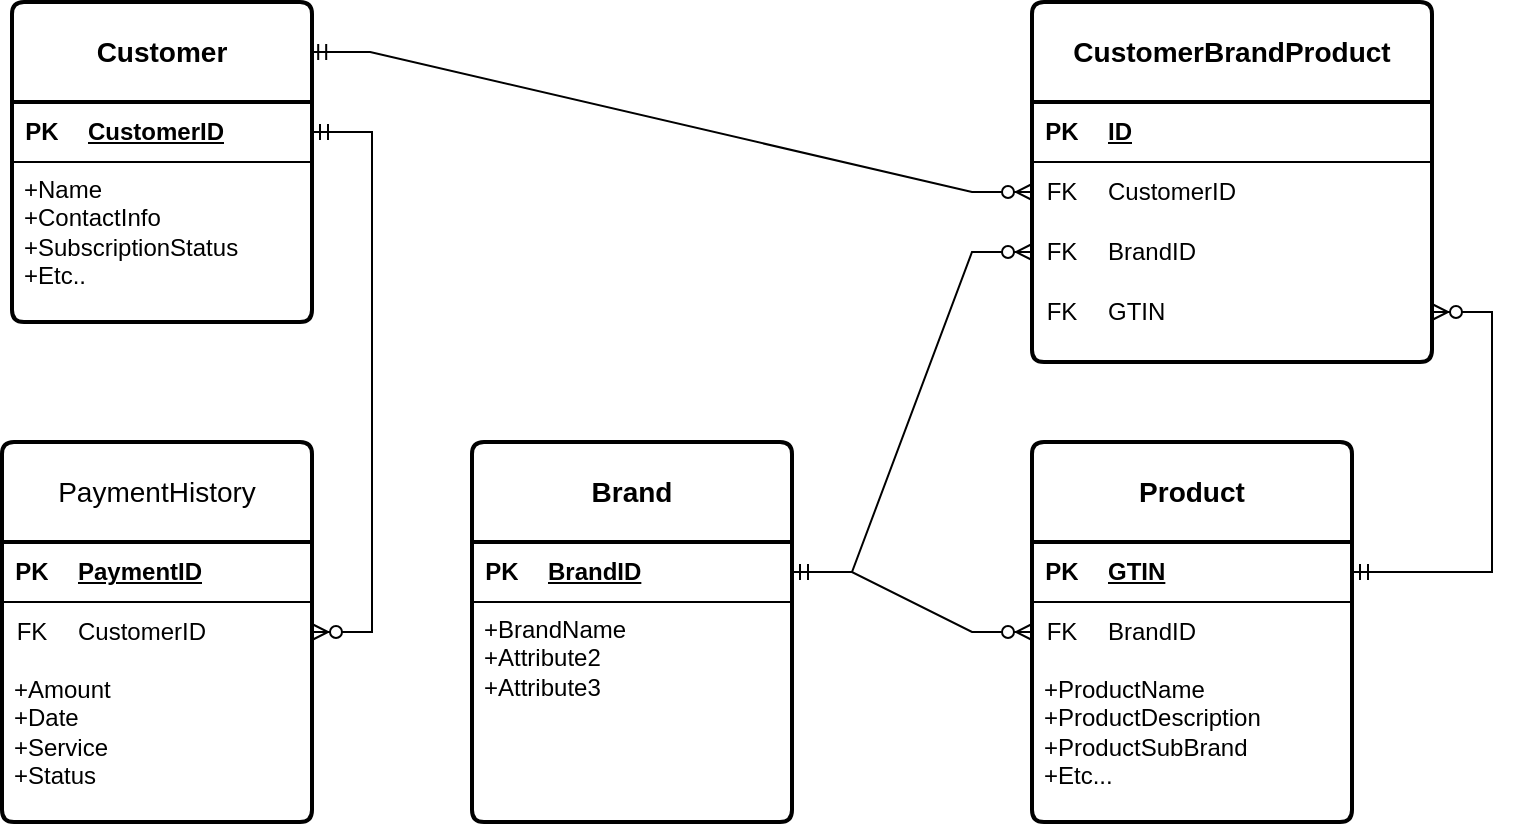 <mxfile version="24.7.6">
  <diagram name="Page-1" id="zk1-2fxGlue3cjHCJhFk">
    <mxGraphModel dx="1434" dy="774" grid="1" gridSize="10" guides="1" tooltips="1" connect="1" arrows="1" fold="1" page="1" pageScale="1" pageWidth="850" pageHeight="1100" math="0" shadow="0">
      <root>
        <mxCell id="0" />
        <mxCell id="1" parent="0" />
        <mxCell id="GhT_mynWKN3yrND8sExc-1" value="&lt;strong&gt;Customer&lt;/strong&gt;" style="swimlane;childLayout=stackLayout;horizontal=1;startSize=50;horizontalStack=0;rounded=1;fontSize=14;fontStyle=0;strokeWidth=2;resizeParent=0;resizeLast=1;shadow=0;dashed=0;align=center;arcSize=4;whiteSpace=wrap;html=1;" parent="1" vertex="1">
          <mxGeometry x="50" y="20" width="150" height="160" as="geometry" />
        </mxCell>
        <mxCell id="p2l6g1Xjd5yPktj_MJ-3-1" value="" style="shape=table;startSize=0;container=1;collapsible=1;childLayout=tableLayout;fixedRows=1;rowLines=0;fontStyle=0;align=center;resizeLast=1;strokeColor=none;fillColor=none;collapsible=0;" vertex="1" parent="GhT_mynWKN3yrND8sExc-1">
          <mxGeometry y="50" width="150" height="30" as="geometry" />
        </mxCell>
        <mxCell id="p2l6g1Xjd5yPktj_MJ-3-2" value="" style="shape=tableRow;horizontal=0;startSize=0;swimlaneHead=0;swimlaneBody=0;fillColor=none;collapsible=0;dropTarget=0;points=[[0,0.5],[1,0.5]];portConstraint=eastwest;top=0;left=0;right=0;bottom=1;" vertex="1" parent="p2l6g1Xjd5yPktj_MJ-3-1">
          <mxGeometry width="150" height="30" as="geometry" />
        </mxCell>
        <mxCell id="p2l6g1Xjd5yPktj_MJ-3-3" value="PK" style="shape=partialRectangle;connectable=0;fillColor=none;top=0;left=0;bottom=0;right=0;fontStyle=1;overflow=hidden;whiteSpace=wrap;html=1;" vertex="1" parent="p2l6g1Xjd5yPktj_MJ-3-2">
          <mxGeometry width="30" height="30" as="geometry">
            <mxRectangle width="30" height="30" as="alternateBounds" />
          </mxGeometry>
        </mxCell>
        <mxCell id="p2l6g1Xjd5yPktj_MJ-3-4" value="CustomerID" style="shape=partialRectangle;connectable=0;fillColor=none;top=0;left=0;bottom=0;right=0;align=left;spacingLeft=6;fontStyle=5;overflow=hidden;whiteSpace=wrap;html=1;" vertex="1" parent="p2l6g1Xjd5yPktj_MJ-3-2">
          <mxGeometry x="30" width="120" height="30" as="geometry">
            <mxRectangle width="120" height="30" as="alternateBounds" />
          </mxGeometry>
        </mxCell>
        <mxCell id="GhT_mynWKN3yrND8sExc-2" value="+Name&lt;br&gt;+ContactInfo&lt;br&gt;&lt;div&gt;+SubscriptionStatus&lt;/div&gt;&lt;div&gt;+Etc..&lt;br&gt;&lt;/div&gt;" style="align=left;strokeColor=none;fillColor=none;spacingLeft=4;fontSize=12;verticalAlign=top;resizable=0;rotatable=0;part=1;html=1;" parent="GhT_mynWKN3yrND8sExc-1" vertex="1">
          <mxGeometry y="80" width="150" height="80" as="geometry" />
        </mxCell>
        <mxCell id="GhT_mynWKN3yrND8sExc-3" value="&lt;div&gt;PaymentHistory&lt;/div&gt;" style="swimlane;childLayout=stackLayout;horizontal=1;startSize=50;horizontalStack=0;rounded=1;fontSize=14;fontStyle=0;strokeWidth=2;resizeParent=0;resizeLast=1;shadow=0;dashed=0;align=center;arcSize=4;whiteSpace=wrap;html=1;" parent="1" vertex="1">
          <mxGeometry x="45" y="240" width="155" height="190" as="geometry" />
        </mxCell>
        <mxCell id="p2l6g1Xjd5yPktj_MJ-3-5" value="" style="shape=table;startSize=0;container=1;collapsible=1;childLayout=tableLayout;fixedRows=1;rowLines=0;fontStyle=0;align=center;resizeLast=1;strokeColor=none;fillColor=none;collapsible=0;" vertex="1" parent="GhT_mynWKN3yrND8sExc-3">
          <mxGeometry y="50" width="155" height="60" as="geometry" />
        </mxCell>
        <mxCell id="p2l6g1Xjd5yPktj_MJ-3-6" value="" style="shape=tableRow;horizontal=0;startSize=0;swimlaneHead=0;swimlaneBody=0;fillColor=none;collapsible=0;dropTarget=0;points=[[0,0.5],[1,0.5]];portConstraint=eastwest;top=0;left=0;right=0;bottom=1;" vertex="1" parent="p2l6g1Xjd5yPktj_MJ-3-5">
          <mxGeometry width="155" height="30" as="geometry" />
        </mxCell>
        <mxCell id="p2l6g1Xjd5yPktj_MJ-3-7" value="PK" style="shape=partialRectangle;connectable=0;fillColor=none;top=0;left=0;bottom=0;right=0;fontStyle=1;overflow=hidden;whiteSpace=wrap;html=1;" vertex="1" parent="p2l6g1Xjd5yPktj_MJ-3-6">
          <mxGeometry width="30" height="30" as="geometry">
            <mxRectangle width="30" height="30" as="alternateBounds" />
          </mxGeometry>
        </mxCell>
        <mxCell id="p2l6g1Xjd5yPktj_MJ-3-8" value="PaymentID" style="shape=partialRectangle;connectable=0;fillColor=none;top=0;left=0;bottom=0;right=0;align=left;spacingLeft=6;fontStyle=5;overflow=hidden;whiteSpace=wrap;html=1;" vertex="1" parent="p2l6g1Xjd5yPktj_MJ-3-6">
          <mxGeometry x="30" width="125" height="30" as="geometry">
            <mxRectangle width="125" height="30" as="alternateBounds" />
          </mxGeometry>
        </mxCell>
        <mxCell id="p2l6g1Xjd5yPktj_MJ-3-9" value="" style="shape=tableRow;horizontal=0;startSize=0;swimlaneHead=0;swimlaneBody=0;fillColor=none;collapsible=0;dropTarget=0;points=[[0,0.5],[1,0.5]];portConstraint=eastwest;top=0;left=0;right=0;bottom=0;" vertex="1" parent="p2l6g1Xjd5yPktj_MJ-3-5">
          <mxGeometry y="30" width="155" height="30" as="geometry" />
        </mxCell>
        <mxCell id="p2l6g1Xjd5yPktj_MJ-3-10" value="FK" style="shape=partialRectangle;connectable=0;fillColor=none;top=0;left=0;bottom=0;right=0;fontStyle=0;overflow=hidden;whiteSpace=wrap;html=1;" vertex="1" parent="p2l6g1Xjd5yPktj_MJ-3-9">
          <mxGeometry width="30" height="30" as="geometry">
            <mxRectangle width="30" height="30" as="alternateBounds" />
          </mxGeometry>
        </mxCell>
        <mxCell id="p2l6g1Xjd5yPktj_MJ-3-11" value="CustomerID" style="shape=partialRectangle;connectable=0;fillColor=none;top=0;left=0;bottom=0;right=0;align=left;spacingLeft=6;fontStyle=0;overflow=hidden;whiteSpace=wrap;html=1;" vertex="1" parent="p2l6g1Xjd5yPktj_MJ-3-9">
          <mxGeometry x="30" width="125" height="30" as="geometry">
            <mxRectangle width="125" height="30" as="alternateBounds" />
          </mxGeometry>
        </mxCell>
        <mxCell id="GhT_mynWKN3yrND8sExc-4" value="+Amount&lt;br&gt;&lt;div&gt;+Date&lt;/div&gt;&lt;div&gt;+Service&lt;br&gt;&lt;/div&gt;+Status" style="align=left;strokeColor=none;fillColor=none;spacingLeft=4;fontSize=12;verticalAlign=top;resizable=0;rotatable=0;part=1;html=1;" parent="GhT_mynWKN3yrND8sExc-3" vertex="1">
          <mxGeometry y="110" width="155" height="80" as="geometry" />
        </mxCell>
        <mxCell id="GhT_mynWKN3yrND8sExc-5" value="&lt;strong&gt;Product&lt;/strong&gt;" style="swimlane;childLayout=stackLayout;horizontal=1;startSize=50;horizontalStack=0;rounded=1;fontSize=14;fontStyle=0;strokeWidth=2;resizeParent=0;resizeLast=1;shadow=0;dashed=0;align=center;arcSize=4;whiteSpace=wrap;html=1;" parent="1" vertex="1">
          <mxGeometry x="560" y="240" width="160" height="190" as="geometry" />
        </mxCell>
        <mxCell id="p2l6g1Xjd5yPktj_MJ-3-19" value="" style="shape=table;startSize=0;container=1;collapsible=1;childLayout=tableLayout;fixedRows=1;rowLines=0;fontStyle=0;align=center;resizeLast=1;strokeColor=none;fillColor=none;collapsible=0;" vertex="1" parent="GhT_mynWKN3yrND8sExc-5">
          <mxGeometry y="50" width="160" height="60" as="geometry" />
        </mxCell>
        <mxCell id="p2l6g1Xjd5yPktj_MJ-3-20" value="" style="shape=tableRow;horizontal=0;startSize=0;swimlaneHead=0;swimlaneBody=0;fillColor=none;collapsible=0;dropTarget=0;points=[[0,0.5],[1,0.5]];portConstraint=eastwest;top=0;left=0;right=0;bottom=1;" vertex="1" parent="p2l6g1Xjd5yPktj_MJ-3-19">
          <mxGeometry width="160" height="30" as="geometry" />
        </mxCell>
        <mxCell id="p2l6g1Xjd5yPktj_MJ-3-21" value="PK" style="shape=partialRectangle;connectable=0;fillColor=none;top=0;left=0;bottom=0;right=0;fontStyle=1;overflow=hidden;whiteSpace=wrap;html=1;" vertex="1" parent="p2l6g1Xjd5yPktj_MJ-3-20">
          <mxGeometry width="30" height="30" as="geometry">
            <mxRectangle width="30" height="30" as="alternateBounds" />
          </mxGeometry>
        </mxCell>
        <mxCell id="p2l6g1Xjd5yPktj_MJ-3-22" value="GTIN" style="shape=partialRectangle;connectable=0;fillColor=none;top=0;left=0;bottom=0;right=0;align=left;spacingLeft=6;fontStyle=5;overflow=hidden;whiteSpace=wrap;html=1;" vertex="1" parent="p2l6g1Xjd5yPktj_MJ-3-20">
          <mxGeometry x="30" width="130" height="30" as="geometry">
            <mxRectangle width="130" height="30" as="alternateBounds" />
          </mxGeometry>
        </mxCell>
        <mxCell id="p2l6g1Xjd5yPktj_MJ-3-24" value="" style="shape=tableRow;horizontal=0;startSize=0;swimlaneHead=0;swimlaneBody=0;fillColor=none;collapsible=0;dropTarget=0;points=[[0,0.5],[1,0.5]];portConstraint=eastwest;top=0;left=0;right=0;bottom=0;" vertex="1" parent="p2l6g1Xjd5yPktj_MJ-3-19">
          <mxGeometry y="30" width="160" height="30" as="geometry" />
        </mxCell>
        <mxCell id="p2l6g1Xjd5yPktj_MJ-3-25" value="FK" style="shape=partialRectangle;connectable=0;fillColor=none;top=0;left=0;bottom=0;right=0;fontStyle=0;overflow=hidden;whiteSpace=wrap;html=1;" vertex="1" parent="p2l6g1Xjd5yPktj_MJ-3-24">
          <mxGeometry width="30" height="30" as="geometry">
            <mxRectangle width="30" height="30" as="alternateBounds" />
          </mxGeometry>
        </mxCell>
        <mxCell id="p2l6g1Xjd5yPktj_MJ-3-26" value="BrandID " style="shape=partialRectangle;connectable=0;fillColor=none;top=0;left=0;bottom=0;right=0;align=left;spacingLeft=6;fontStyle=0;overflow=hidden;whiteSpace=wrap;html=1;" vertex="1" parent="p2l6g1Xjd5yPktj_MJ-3-24">
          <mxGeometry x="30" width="130" height="30" as="geometry">
            <mxRectangle width="130" height="30" as="alternateBounds" />
          </mxGeometry>
        </mxCell>
        <mxCell id="GhT_mynWKN3yrND8sExc-6" value="+ProductName&lt;br&gt;+ProductDescription&lt;br&gt;&lt;div&gt;+ProductSubBrand&lt;/div&gt;&lt;div&gt;+Etc...&lt;br&gt;&lt;/div&gt;" style="align=left;strokeColor=none;fillColor=none;spacingLeft=4;fontSize=12;verticalAlign=top;resizable=0;rotatable=0;part=1;html=1;" parent="GhT_mynWKN3yrND8sExc-5" vertex="1">
          <mxGeometry y="110" width="160" height="80" as="geometry" />
        </mxCell>
        <mxCell id="GhT_mynWKN3yrND8sExc-7" value="&lt;strong&gt;CustomerBrandProduct&lt;/strong&gt;" style="swimlane;childLayout=stackLayout;horizontal=1;startSize=50;horizontalStack=0;rounded=1;fontSize=14;fontStyle=0;strokeWidth=2;resizeParent=0;resizeLast=1;shadow=0;dashed=0;align=center;arcSize=4;whiteSpace=wrap;html=1;" parent="1" vertex="1">
          <mxGeometry x="560" y="20" width="200" height="180" as="geometry" />
        </mxCell>
        <mxCell id="p2l6g1Xjd5yPktj_MJ-3-29" value="" style="shape=table;startSize=0;container=1;collapsible=1;childLayout=tableLayout;fixedRows=1;rowLines=0;fontStyle=0;align=center;resizeLast=1;strokeColor=none;fillColor=none;collapsible=0;" vertex="1" parent="GhT_mynWKN3yrND8sExc-7">
          <mxGeometry y="50" width="200" height="30" as="geometry" />
        </mxCell>
        <mxCell id="p2l6g1Xjd5yPktj_MJ-3-30" value="" style="shape=tableRow;horizontal=0;startSize=0;swimlaneHead=0;swimlaneBody=0;fillColor=none;collapsible=0;dropTarget=0;points=[[0,0.5],[1,0.5]];portConstraint=eastwest;top=0;left=0;right=0;bottom=1;" vertex="1" parent="p2l6g1Xjd5yPktj_MJ-3-29">
          <mxGeometry width="200" height="30" as="geometry" />
        </mxCell>
        <mxCell id="p2l6g1Xjd5yPktj_MJ-3-31" value="PK" style="shape=partialRectangle;connectable=0;fillColor=none;top=0;left=0;bottom=0;right=0;fontStyle=1;overflow=hidden;whiteSpace=wrap;html=1;" vertex="1" parent="p2l6g1Xjd5yPktj_MJ-3-30">
          <mxGeometry width="30" height="30" as="geometry">
            <mxRectangle width="30" height="30" as="alternateBounds" />
          </mxGeometry>
        </mxCell>
        <mxCell id="p2l6g1Xjd5yPktj_MJ-3-32" value="ID" style="shape=partialRectangle;connectable=0;fillColor=none;top=0;left=0;bottom=0;right=0;align=left;spacingLeft=6;fontStyle=5;overflow=hidden;whiteSpace=wrap;html=1;" vertex="1" parent="p2l6g1Xjd5yPktj_MJ-3-30">
          <mxGeometry x="30" width="170" height="30" as="geometry">
            <mxRectangle width="170" height="30" as="alternateBounds" />
          </mxGeometry>
        </mxCell>
        <mxCell id="p2l6g1Xjd5yPktj_MJ-3-33" value="" style="shape=table;startSize=0;container=1;collapsible=1;childLayout=tableLayout;fixedRows=1;rowLines=0;fontStyle=0;align=center;resizeLast=1;strokeColor=none;fillColor=none;collapsible=0;" vertex="1" parent="GhT_mynWKN3yrND8sExc-7">
          <mxGeometry y="80" width="200" height="30" as="geometry" />
        </mxCell>
        <mxCell id="p2l6g1Xjd5yPktj_MJ-3-34" value="" style="shape=tableRow;horizontal=0;startSize=0;swimlaneHead=0;swimlaneBody=0;fillColor=none;collapsible=0;dropTarget=0;points=[[0,0.5],[1,0.5]];portConstraint=eastwest;top=0;left=0;right=0;bottom=0;" vertex="1" parent="p2l6g1Xjd5yPktj_MJ-3-33">
          <mxGeometry width="200" height="30" as="geometry" />
        </mxCell>
        <mxCell id="p2l6g1Xjd5yPktj_MJ-3-35" value="FK" style="shape=partialRectangle;connectable=0;fillColor=none;top=0;left=0;bottom=0;right=0;fontStyle=0;overflow=hidden;whiteSpace=wrap;html=1;" vertex="1" parent="p2l6g1Xjd5yPktj_MJ-3-34">
          <mxGeometry width="30" height="30" as="geometry">
            <mxRectangle width="30" height="30" as="alternateBounds" />
          </mxGeometry>
        </mxCell>
        <mxCell id="p2l6g1Xjd5yPktj_MJ-3-36" value="CustomerID " style="shape=partialRectangle;connectable=0;fillColor=none;top=0;left=0;bottom=0;right=0;align=left;spacingLeft=6;fontStyle=0;overflow=hidden;whiteSpace=wrap;html=1;" vertex="1" parent="p2l6g1Xjd5yPktj_MJ-3-34">
          <mxGeometry x="30" width="170" height="30" as="geometry">
            <mxRectangle width="170" height="30" as="alternateBounds" />
          </mxGeometry>
        </mxCell>
        <mxCell id="p2l6g1Xjd5yPktj_MJ-3-37" value="" style="shape=table;startSize=0;container=1;collapsible=1;childLayout=tableLayout;fixedRows=1;rowLines=0;fontStyle=0;align=center;resizeLast=1;strokeColor=none;fillColor=none;collapsible=0;" vertex="1" parent="GhT_mynWKN3yrND8sExc-7">
          <mxGeometry y="110" width="200" height="30" as="geometry" />
        </mxCell>
        <mxCell id="p2l6g1Xjd5yPktj_MJ-3-38" value="" style="shape=tableRow;horizontal=0;startSize=0;swimlaneHead=0;swimlaneBody=0;fillColor=none;collapsible=0;dropTarget=0;points=[[0,0.5],[1,0.5]];portConstraint=eastwest;top=0;left=0;right=0;bottom=0;" vertex="1" parent="p2l6g1Xjd5yPktj_MJ-3-37">
          <mxGeometry width="200" height="30" as="geometry" />
        </mxCell>
        <mxCell id="p2l6g1Xjd5yPktj_MJ-3-39" value="FK" style="shape=partialRectangle;connectable=0;fillColor=none;top=0;left=0;bottom=0;right=0;fontStyle=0;overflow=hidden;whiteSpace=wrap;html=1;" vertex="1" parent="p2l6g1Xjd5yPktj_MJ-3-38">
          <mxGeometry width="30" height="30" as="geometry">
            <mxRectangle width="30" height="30" as="alternateBounds" />
          </mxGeometry>
        </mxCell>
        <mxCell id="p2l6g1Xjd5yPktj_MJ-3-40" value="BrandID" style="shape=partialRectangle;connectable=0;fillColor=none;top=0;left=0;bottom=0;right=0;align=left;spacingLeft=6;fontStyle=0;overflow=hidden;whiteSpace=wrap;html=1;" vertex="1" parent="p2l6g1Xjd5yPktj_MJ-3-38">
          <mxGeometry x="30" width="170" height="30" as="geometry">
            <mxRectangle width="170" height="30" as="alternateBounds" />
          </mxGeometry>
        </mxCell>
        <mxCell id="p2l6g1Xjd5yPktj_MJ-3-41" value="" style="shape=table;startSize=0;container=1;collapsible=1;childLayout=tableLayout;fixedRows=1;rowLines=0;fontStyle=0;align=center;resizeLast=1;strokeColor=none;fillColor=none;collapsible=0;" vertex="1" parent="GhT_mynWKN3yrND8sExc-7">
          <mxGeometry y="140" width="200" height="40" as="geometry" />
        </mxCell>
        <mxCell id="p2l6g1Xjd5yPktj_MJ-3-42" value="" style="shape=tableRow;horizontal=0;startSize=0;swimlaneHead=0;swimlaneBody=0;fillColor=none;collapsible=0;dropTarget=0;points=[[0,0.5],[1,0.5]];portConstraint=eastwest;top=0;left=0;right=0;bottom=0;" vertex="1" parent="p2l6g1Xjd5yPktj_MJ-3-41">
          <mxGeometry width="200" height="30" as="geometry" />
        </mxCell>
        <mxCell id="p2l6g1Xjd5yPktj_MJ-3-43" value="FK" style="shape=partialRectangle;connectable=0;fillColor=none;top=0;left=0;bottom=0;right=0;fontStyle=0;overflow=hidden;whiteSpace=wrap;html=1;" vertex="1" parent="p2l6g1Xjd5yPktj_MJ-3-42">
          <mxGeometry width="30" height="30" as="geometry">
            <mxRectangle width="30" height="30" as="alternateBounds" />
          </mxGeometry>
        </mxCell>
        <mxCell id="p2l6g1Xjd5yPktj_MJ-3-44" value="GTIN" style="shape=partialRectangle;connectable=0;fillColor=none;top=0;left=0;bottom=0;right=0;align=left;spacingLeft=6;fontStyle=0;overflow=hidden;whiteSpace=wrap;html=1;" vertex="1" parent="p2l6g1Xjd5yPktj_MJ-3-42">
          <mxGeometry x="30" width="170" height="30" as="geometry">
            <mxRectangle width="170" height="30" as="alternateBounds" />
          </mxGeometry>
        </mxCell>
        <mxCell id="GhT_mynWKN3yrND8sExc-9" value="&lt;strong&gt;Brand&lt;/strong&gt;" style="swimlane;childLayout=stackLayout;horizontal=1;startSize=50;horizontalStack=0;rounded=1;fontSize=14;fontStyle=0;strokeWidth=2;resizeParent=0;resizeLast=1;shadow=0;dashed=0;align=center;arcSize=4;whiteSpace=wrap;html=1;" parent="1" vertex="1">
          <mxGeometry x="280" y="240" width="160" height="190" as="geometry" />
        </mxCell>
        <mxCell id="p2l6g1Xjd5yPktj_MJ-3-15" value="" style="shape=table;startSize=0;container=1;collapsible=1;childLayout=tableLayout;fixedRows=1;rowLines=0;fontStyle=0;align=center;resizeLast=1;strokeColor=none;fillColor=none;collapsible=0;" vertex="1" parent="GhT_mynWKN3yrND8sExc-9">
          <mxGeometry y="50" width="160" height="30" as="geometry" />
        </mxCell>
        <mxCell id="p2l6g1Xjd5yPktj_MJ-3-16" value="" style="shape=tableRow;horizontal=0;startSize=0;swimlaneHead=0;swimlaneBody=0;fillColor=none;collapsible=0;dropTarget=0;points=[[0,0.5],[1,0.5]];portConstraint=eastwest;top=0;left=0;right=0;bottom=1;" vertex="1" parent="p2l6g1Xjd5yPktj_MJ-3-15">
          <mxGeometry width="160" height="30" as="geometry" />
        </mxCell>
        <mxCell id="p2l6g1Xjd5yPktj_MJ-3-17" value="PK" style="shape=partialRectangle;connectable=0;fillColor=none;top=0;left=0;bottom=0;right=0;fontStyle=1;overflow=hidden;whiteSpace=wrap;html=1;" vertex="1" parent="p2l6g1Xjd5yPktj_MJ-3-16">
          <mxGeometry width="30" height="30" as="geometry">
            <mxRectangle width="30" height="30" as="alternateBounds" />
          </mxGeometry>
        </mxCell>
        <mxCell id="p2l6g1Xjd5yPktj_MJ-3-18" value="BrandID" style="shape=partialRectangle;connectable=0;fillColor=none;top=0;left=0;bottom=0;right=0;align=left;spacingLeft=6;fontStyle=5;overflow=hidden;whiteSpace=wrap;html=1;" vertex="1" parent="p2l6g1Xjd5yPktj_MJ-3-16">
          <mxGeometry x="30" width="130" height="30" as="geometry">
            <mxRectangle width="130" height="30" as="alternateBounds" />
          </mxGeometry>
        </mxCell>
        <mxCell id="GhT_mynWKN3yrND8sExc-10" value="+BrandName&lt;br&gt;+Attribute2&lt;br&gt;+Attribute3" style="align=left;strokeColor=none;fillColor=none;spacingLeft=4;fontSize=12;verticalAlign=top;resizable=0;rotatable=0;part=1;html=1;" parent="GhT_mynWKN3yrND8sExc-9" vertex="1">
          <mxGeometry y="80" width="160" height="110" as="geometry" />
        </mxCell>
        <mxCell id="p2l6g1Xjd5yPktj_MJ-3-14" value="" style="edgeStyle=entityRelationEdgeStyle;fontSize=12;html=1;endArrow=ERzeroToMany;startArrow=ERmandOne;rounded=0;entryX=1;entryY=0.75;entryDx=0;entryDy=0;exitX=1;exitY=0.5;exitDx=0;exitDy=0;" edge="1" parent="1" source="p2l6g1Xjd5yPktj_MJ-3-1" target="p2l6g1Xjd5yPktj_MJ-3-5">
          <mxGeometry width="100" height="100" relative="1" as="geometry">
            <mxPoint x="280" y="90" as="sourcePoint" />
            <mxPoint x="470" y="350" as="targetPoint" />
            <Array as="points">
              <mxPoint x="330" y="250" />
            </Array>
          </mxGeometry>
        </mxCell>
        <mxCell id="p2l6g1Xjd5yPktj_MJ-3-46" value="" style="edgeStyle=entityRelationEdgeStyle;fontSize=12;html=1;endArrow=ERzeroToMany;startArrow=ERmandOne;rounded=0;exitX=0.994;exitY=0.156;exitDx=0;exitDy=0;exitPerimeter=0;" edge="1" parent="1" source="GhT_mynWKN3yrND8sExc-1" target="p2l6g1Xjd5yPktj_MJ-3-34">
          <mxGeometry width="100" height="100" relative="1" as="geometry">
            <mxPoint x="290" y="170" as="sourcePoint" />
            <mxPoint x="670" y="330" as="targetPoint" />
            <Array as="points">
              <mxPoint x="340" y="260" />
              <mxPoint x="360" y="250" />
            </Array>
          </mxGeometry>
        </mxCell>
        <mxCell id="p2l6g1Xjd5yPktj_MJ-3-47" value="" style="edgeStyle=entityRelationEdgeStyle;fontSize=12;html=1;endArrow=ERzeroToMany;startArrow=ERmandOne;rounded=0;exitX=1;exitY=0.5;exitDx=0;exitDy=0;entryX=0;entryY=0.5;entryDx=0;entryDy=0;" edge="1" parent="1" source="p2l6g1Xjd5yPktj_MJ-3-15" target="p2l6g1Xjd5yPktj_MJ-3-24">
          <mxGeometry width="100" height="100" relative="1" as="geometry">
            <mxPoint x="280" y="660" as="sourcePoint" />
            <mxPoint x="611" y="740" as="targetPoint" />
            <Array as="points">
              <mxPoint x="341" y="795" />
              <mxPoint x="361" y="785" />
            </Array>
          </mxGeometry>
        </mxCell>
        <mxCell id="p2l6g1Xjd5yPktj_MJ-3-48" value="" style="edgeStyle=entityRelationEdgeStyle;fontSize=12;html=1;endArrow=ERzeroToMany;startArrow=ERmandOne;rounded=0;exitX=1;exitY=0.5;exitDx=0;exitDy=0;entryX=0;entryY=0.5;entryDx=0;entryDy=0;" edge="1" parent="1" source="p2l6g1Xjd5yPktj_MJ-3-16" target="p2l6g1Xjd5yPktj_MJ-3-38">
          <mxGeometry width="100" height="100" relative="1" as="geometry">
            <mxPoint x="640" y="430" as="sourcePoint" />
            <mxPoint x="720" y="470" as="targetPoint" />
            <Array as="points">
              <mxPoint x="711" y="740" />
              <mxPoint x="731" y="730" />
            </Array>
          </mxGeometry>
        </mxCell>
        <mxCell id="p2l6g1Xjd5yPktj_MJ-3-49" value="" style="edgeStyle=entityRelationEdgeStyle;fontSize=12;html=1;endArrow=ERzeroToMany;startArrow=ERmandOne;rounded=0;exitX=1;exitY=0.25;exitDx=0;exitDy=0;" edge="1" parent="1" source="p2l6g1Xjd5yPktj_MJ-3-19" target="p2l6g1Xjd5yPktj_MJ-3-42">
          <mxGeometry width="100" height="100" relative="1" as="geometry">
            <mxPoint x="470" y="570" as="sourcePoint" />
            <mxPoint x="590" y="230" as="targetPoint" />
            <Array as="points">
              <mxPoint x="306" y="1020" />
              <mxPoint x="326" y="1010" />
            </Array>
          </mxGeometry>
        </mxCell>
      </root>
    </mxGraphModel>
  </diagram>
</mxfile>
